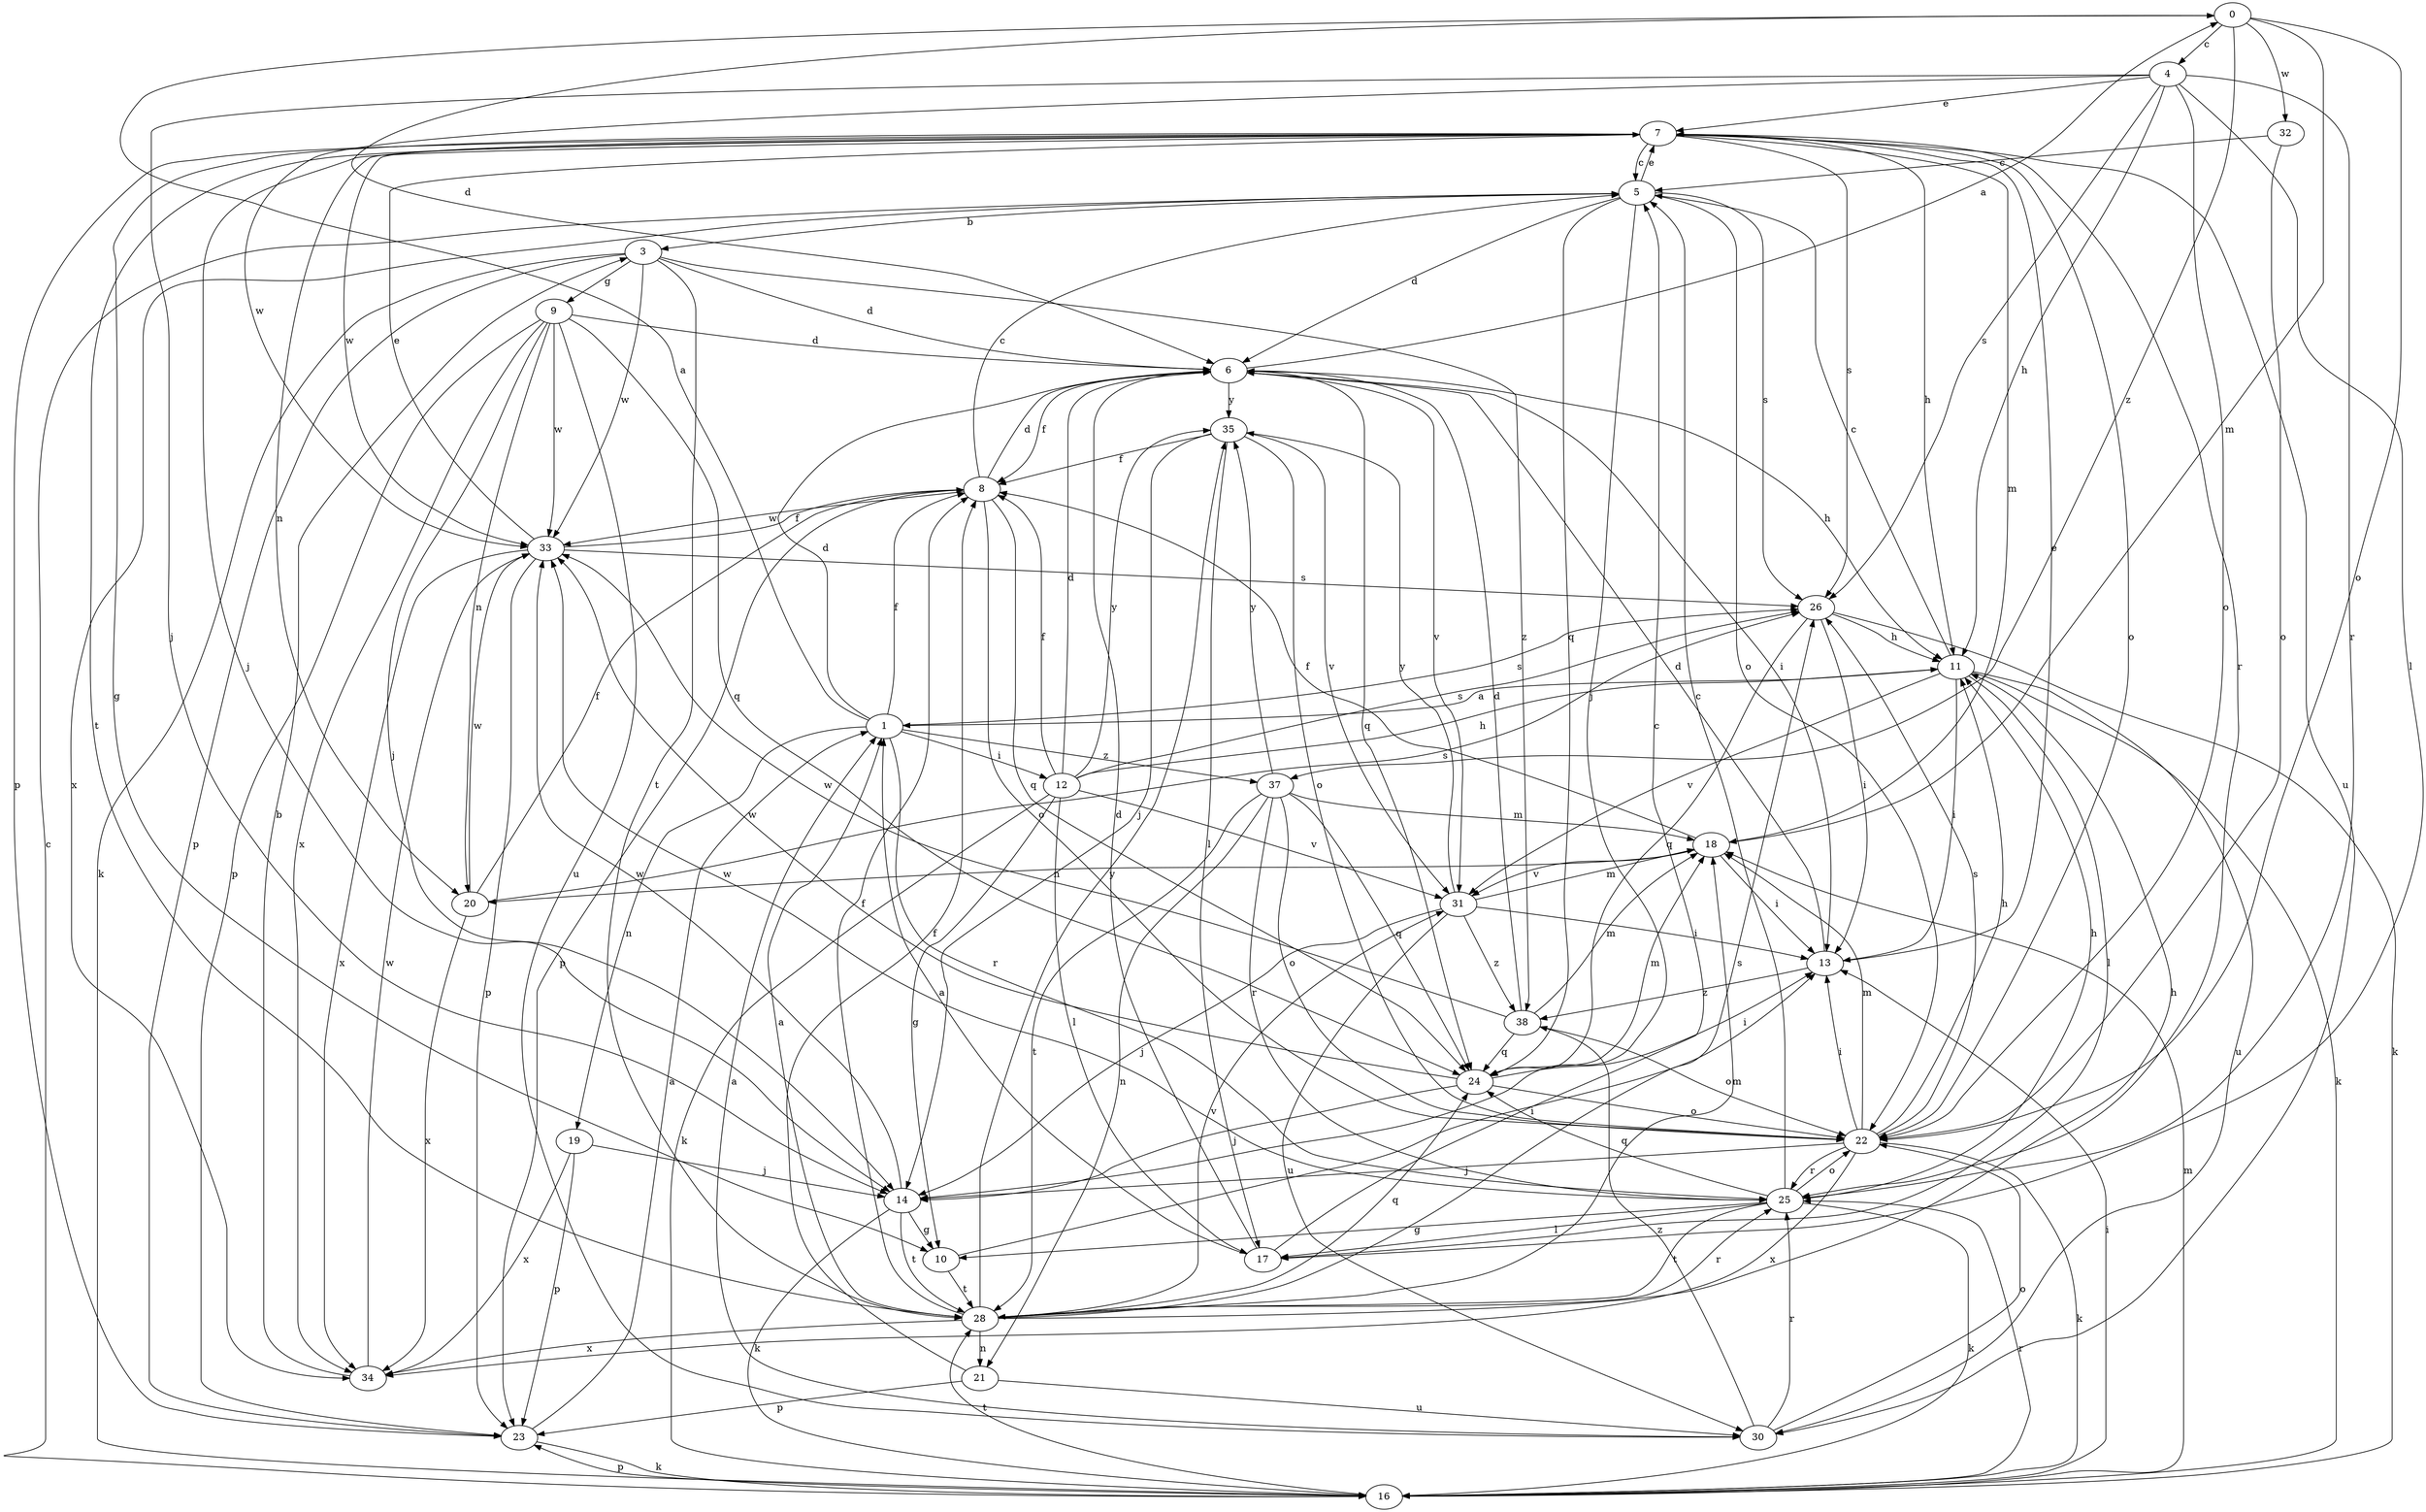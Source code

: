 strict digraph  {
0;
1;
3;
4;
5;
6;
7;
8;
9;
10;
11;
12;
13;
14;
16;
17;
18;
19;
20;
21;
22;
23;
24;
25;
26;
28;
30;
31;
32;
33;
34;
35;
37;
38;
0 -> 4  [label=c];
0 -> 6  [label=d];
0 -> 18  [label=m];
0 -> 22  [label=o];
0 -> 32  [label=w];
0 -> 37  [label=z];
1 -> 0  [label=a];
1 -> 6  [label=d];
1 -> 8  [label=f];
1 -> 12  [label=i];
1 -> 19  [label=n];
1 -> 25  [label=r];
1 -> 26  [label=s];
1 -> 37  [label=z];
3 -> 6  [label=d];
3 -> 9  [label=g];
3 -> 16  [label=k];
3 -> 23  [label=p];
3 -> 28  [label=t];
3 -> 33  [label=w];
3 -> 38  [label=z];
4 -> 7  [label=e];
4 -> 11  [label=h];
4 -> 14  [label=j];
4 -> 17  [label=l];
4 -> 22  [label=o];
4 -> 25  [label=r];
4 -> 26  [label=s];
4 -> 33  [label=w];
5 -> 3  [label=b];
5 -> 6  [label=d];
5 -> 7  [label=e];
5 -> 14  [label=j];
5 -> 22  [label=o];
5 -> 24  [label=q];
5 -> 26  [label=s];
5 -> 34  [label=x];
6 -> 0  [label=a];
6 -> 8  [label=f];
6 -> 11  [label=h];
6 -> 13  [label=i];
6 -> 24  [label=q];
6 -> 31  [label=v];
6 -> 35  [label=y];
7 -> 5  [label=c];
7 -> 10  [label=g];
7 -> 11  [label=h];
7 -> 14  [label=j];
7 -> 18  [label=m];
7 -> 20  [label=n];
7 -> 22  [label=o];
7 -> 23  [label=p];
7 -> 25  [label=r];
7 -> 26  [label=s];
7 -> 28  [label=t];
7 -> 30  [label=u];
7 -> 33  [label=w];
8 -> 5  [label=c];
8 -> 6  [label=d];
8 -> 22  [label=o];
8 -> 23  [label=p];
8 -> 24  [label=q];
8 -> 33  [label=w];
9 -> 6  [label=d];
9 -> 14  [label=j];
9 -> 20  [label=n];
9 -> 23  [label=p];
9 -> 24  [label=q];
9 -> 30  [label=u];
9 -> 33  [label=w];
9 -> 34  [label=x];
10 -> 13  [label=i];
10 -> 28  [label=t];
11 -> 1  [label=a];
11 -> 5  [label=c];
11 -> 13  [label=i];
11 -> 16  [label=k];
11 -> 17  [label=l];
11 -> 30  [label=u];
11 -> 31  [label=v];
12 -> 6  [label=d];
12 -> 8  [label=f];
12 -> 10  [label=g];
12 -> 11  [label=h];
12 -> 16  [label=k];
12 -> 17  [label=l];
12 -> 26  [label=s];
12 -> 31  [label=v];
12 -> 35  [label=y];
13 -> 6  [label=d];
13 -> 7  [label=e];
13 -> 38  [label=z];
14 -> 10  [label=g];
14 -> 16  [label=k];
14 -> 28  [label=t];
14 -> 33  [label=w];
16 -> 5  [label=c];
16 -> 13  [label=i];
16 -> 18  [label=m];
16 -> 23  [label=p];
16 -> 25  [label=r];
16 -> 28  [label=t];
17 -> 1  [label=a];
17 -> 5  [label=c];
17 -> 6  [label=d];
18 -> 8  [label=f];
18 -> 13  [label=i];
18 -> 20  [label=n];
18 -> 31  [label=v];
19 -> 14  [label=j];
19 -> 23  [label=p];
19 -> 34  [label=x];
20 -> 8  [label=f];
20 -> 26  [label=s];
20 -> 33  [label=w];
20 -> 34  [label=x];
21 -> 8  [label=f];
21 -> 23  [label=p];
21 -> 30  [label=u];
22 -> 11  [label=h];
22 -> 13  [label=i];
22 -> 14  [label=j];
22 -> 16  [label=k];
22 -> 18  [label=m];
22 -> 25  [label=r];
22 -> 26  [label=s];
22 -> 34  [label=x];
23 -> 1  [label=a];
23 -> 16  [label=k];
24 -> 13  [label=i];
24 -> 14  [label=j];
24 -> 18  [label=m];
24 -> 22  [label=o];
24 -> 33  [label=w];
25 -> 5  [label=c];
25 -> 10  [label=g];
25 -> 11  [label=h];
25 -> 16  [label=k];
25 -> 17  [label=l];
25 -> 22  [label=o];
25 -> 24  [label=q];
25 -> 28  [label=t];
25 -> 33  [label=w];
26 -> 11  [label=h];
26 -> 13  [label=i];
26 -> 16  [label=k];
26 -> 24  [label=q];
28 -> 1  [label=a];
28 -> 8  [label=f];
28 -> 11  [label=h];
28 -> 18  [label=m];
28 -> 21  [label=n];
28 -> 24  [label=q];
28 -> 25  [label=r];
28 -> 26  [label=s];
28 -> 31  [label=v];
28 -> 34  [label=x];
28 -> 35  [label=y];
30 -> 1  [label=a];
30 -> 22  [label=o];
30 -> 25  [label=r];
30 -> 38  [label=z];
31 -> 13  [label=i];
31 -> 14  [label=j];
31 -> 18  [label=m];
31 -> 30  [label=u];
31 -> 35  [label=y];
31 -> 38  [label=z];
32 -> 5  [label=c];
32 -> 22  [label=o];
33 -> 7  [label=e];
33 -> 8  [label=f];
33 -> 23  [label=p];
33 -> 26  [label=s];
33 -> 34  [label=x];
34 -> 3  [label=b];
34 -> 33  [label=w];
35 -> 8  [label=f];
35 -> 14  [label=j];
35 -> 17  [label=l];
35 -> 22  [label=o];
35 -> 31  [label=v];
37 -> 18  [label=m];
37 -> 21  [label=n];
37 -> 22  [label=o];
37 -> 24  [label=q];
37 -> 25  [label=r];
37 -> 28  [label=t];
37 -> 35  [label=y];
38 -> 6  [label=d];
38 -> 18  [label=m];
38 -> 22  [label=o];
38 -> 24  [label=q];
38 -> 33  [label=w];
}

